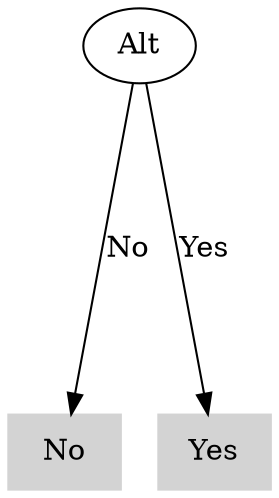 digraph arvore_restaurant_book {
	graph [ranksep=2 size="1000,1000"]
	"" [label=Alt]
	"" -> "->No" [label=No]
	"->No" [label=No color=lightgrey shape=box style=filled]
	"" -> "->Yes" [label=Yes]
	"->Yes" [label=Yes color=lightgrey shape=box style=filled]
}
